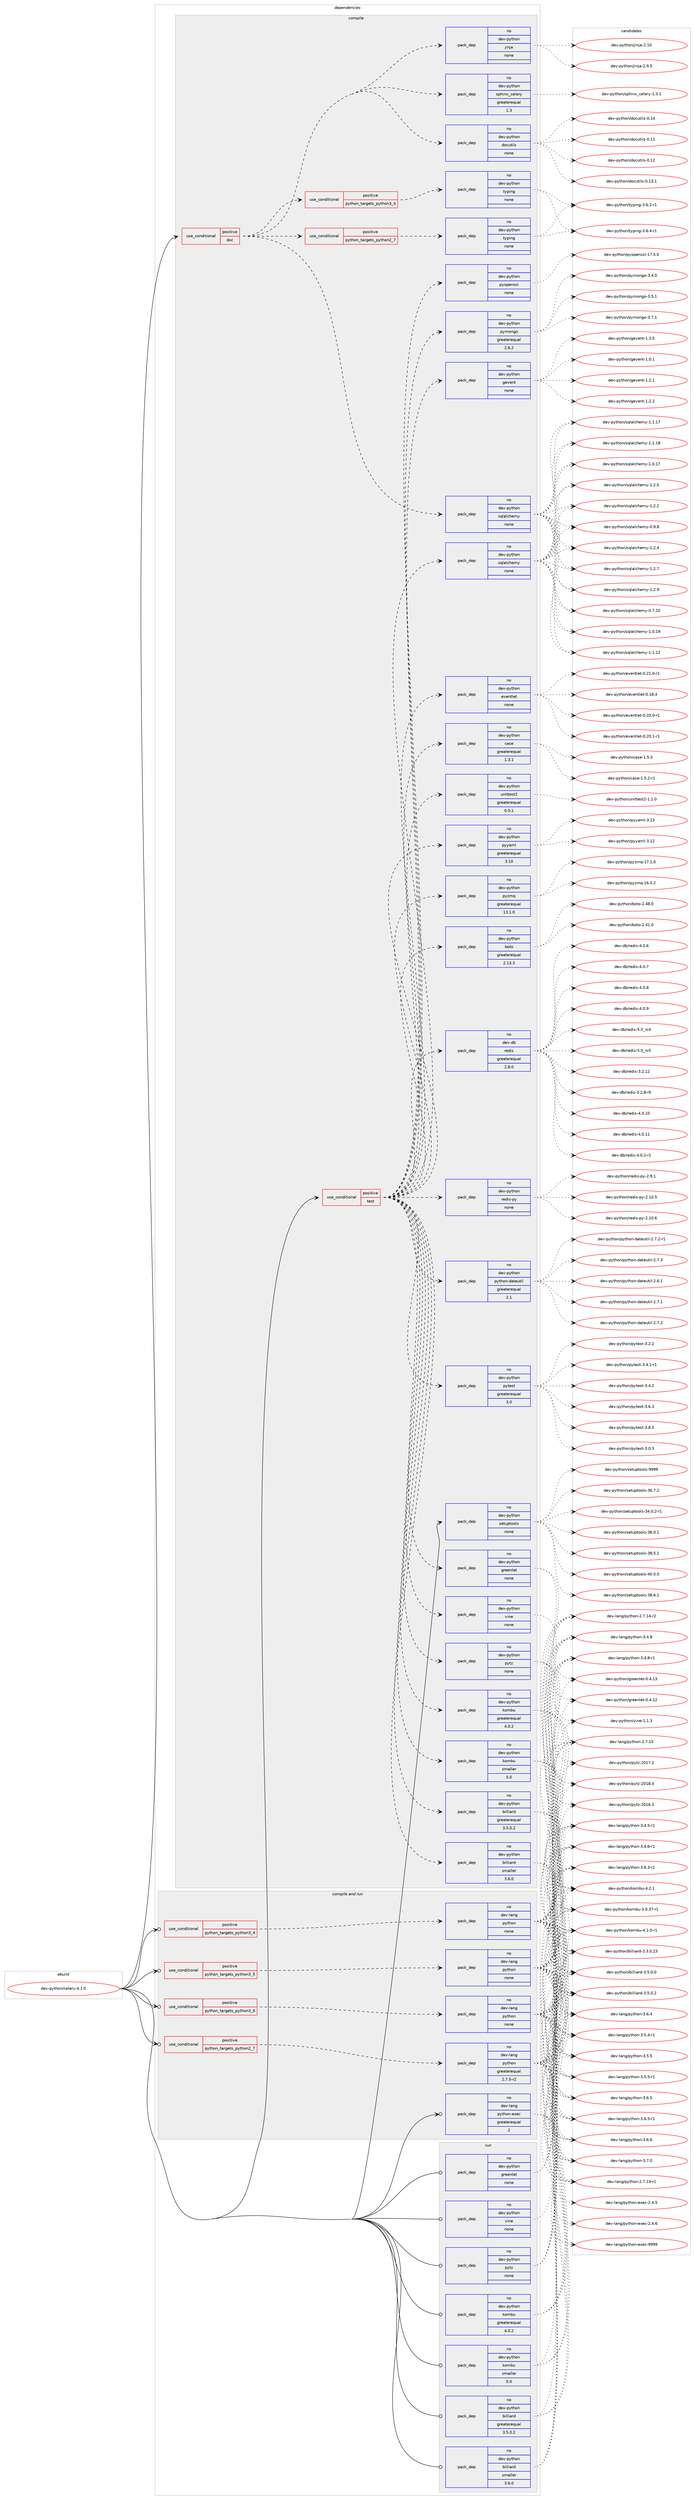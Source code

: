 digraph prolog {

# *************
# Graph options
# *************

newrank=true;
concentrate=true;
compound=true;
graph [rankdir=LR,fontname=Helvetica,fontsize=10,ranksep=1.5];#, ranksep=2.5, nodesep=0.2];
edge  [arrowhead=vee];
node  [fontname=Helvetica,fontsize=10];

# **********
# The ebuild
# **********

subgraph cluster_leftcol {
color=gray;
rank=same;
label=<<i>ebuild</i>>;
id [label="dev-python/celery-4.1.0", color=red, width=4, href="../dev-python/celery-4.1.0.svg"];
}

# ****************
# The dependencies
# ****************

subgraph cluster_midcol {
color=gray;
label=<<i>dependencies</i>>;
subgraph cluster_compile {
fillcolor="#eeeeee";
style=filled;
label=<<i>compile</i>>;
subgraph cond213 {
dependency738 [label=<<TABLE BORDER="0" CELLBORDER="1" CELLSPACING="0" CELLPADDING="4"><TR><TD ROWSPAN="3" CELLPADDING="10">use_conditional</TD></TR><TR><TD>positive</TD></TR><TR><TD>doc</TD></TR></TABLE>>, shape=none, color=red];
subgraph pack514 {
dependency739 [label=<<TABLE BORDER="0" CELLBORDER="1" CELLSPACING="0" CELLPADDING="4" WIDTH="220"><TR><TD ROWSPAN="6" CELLPADDING="30">pack_dep</TD></TR><TR><TD WIDTH="110">no</TD></TR><TR><TD>dev-python</TD></TR><TR><TD>docutils</TD></TR><TR><TD>none</TD></TR><TR><TD></TD></TR></TABLE>>, shape=none, color=blue];
}
dependency738:e -> dependency739:w [weight=20,style="dashed",arrowhead="vee"];
subgraph pack515 {
dependency740 [label=<<TABLE BORDER="0" CELLBORDER="1" CELLSPACING="0" CELLPADDING="4" WIDTH="220"><TR><TD ROWSPAN="6" CELLPADDING="30">pack_dep</TD></TR><TR><TD WIDTH="110">no</TD></TR><TR><TD>dev-python</TD></TR><TR><TD>sphinx_celery</TD></TR><TR><TD>greaterequal</TD></TR><TR><TD>1.3</TD></TR></TABLE>>, shape=none, color=blue];
}
dependency738:e -> dependency740:w [weight=20,style="dashed",arrowhead="vee"];
subgraph pack516 {
dependency741 [label=<<TABLE BORDER="0" CELLBORDER="1" CELLSPACING="0" CELLPADDING="4" WIDTH="220"><TR><TD ROWSPAN="6" CELLPADDING="30">pack_dep</TD></TR><TR><TD WIDTH="110">no</TD></TR><TR><TD>dev-python</TD></TR><TR><TD>jinja</TD></TR><TR><TD>none</TD></TR><TR><TD></TD></TR></TABLE>>, shape=none, color=blue];
}
dependency738:e -> dependency741:w [weight=20,style="dashed",arrowhead="vee"];
subgraph pack517 {
dependency742 [label=<<TABLE BORDER="0" CELLBORDER="1" CELLSPACING="0" CELLPADDING="4" WIDTH="220"><TR><TD ROWSPAN="6" CELLPADDING="30">pack_dep</TD></TR><TR><TD WIDTH="110">no</TD></TR><TR><TD>dev-python</TD></TR><TR><TD>sqlalchemy</TD></TR><TR><TD>none</TD></TR><TR><TD></TD></TR></TABLE>>, shape=none, color=blue];
}
dependency738:e -> dependency742:w [weight=20,style="dashed",arrowhead="vee"];
subgraph cond214 {
dependency743 [label=<<TABLE BORDER="0" CELLBORDER="1" CELLSPACING="0" CELLPADDING="4"><TR><TD ROWSPAN="3" CELLPADDING="10">use_conditional</TD></TR><TR><TD>positive</TD></TR><TR><TD>python_targets_python2_7</TD></TR></TABLE>>, shape=none, color=red];
subgraph pack518 {
dependency744 [label=<<TABLE BORDER="0" CELLBORDER="1" CELLSPACING="0" CELLPADDING="4" WIDTH="220"><TR><TD ROWSPAN="6" CELLPADDING="30">pack_dep</TD></TR><TR><TD WIDTH="110">no</TD></TR><TR><TD>dev-python</TD></TR><TR><TD>typing</TD></TR><TR><TD>none</TD></TR><TR><TD></TD></TR></TABLE>>, shape=none, color=blue];
}
dependency743:e -> dependency744:w [weight=20,style="dashed",arrowhead="vee"];
}
dependency738:e -> dependency743:w [weight=20,style="dashed",arrowhead="vee"];
subgraph cond215 {
dependency745 [label=<<TABLE BORDER="0" CELLBORDER="1" CELLSPACING="0" CELLPADDING="4"><TR><TD ROWSPAN="3" CELLPADDING="10">use_conditional</TD></TR><TR><TD>positive</TD></TR><TR><TD>python_targets_python3_4</TD></TR></TABLE>>, shape=none, color=red];
subgraph pack519 {
dependency746 [label=<<TABLE BORDER="0" CELLBORDER="1" CELLSPACING="0" CELLPADDING="4" WIDTH="220"><TR><TD ROWSPAN="6" CELLPADDING="30">pack_dep</TD></TR><TR><TD WIDTH="110">no</TD></TR><TR><TD>dev-python</TD></TR><TR><TD>typing</TD></TR><TR><TD>none</TD></TR><TR><TD></TD></TR></TABLE>>, shape=none, color=blue];
}
dependency745:e -> dependency746:w [weight=20,style="dashed",arrowhead="vee"];
}
dependency738:e -> dependency745:w [weight=20,style="dashed",arrowhead="vee"];
}
id:e -> dependency738:w [weight=20,style="solid",arrowhead="vee"];
subgraph cond216 {
dependency747 [label=<<TABLE BORDER="0" CELLBORDER="1" CELLSPACING="0" CELLPADDING="4"><TR><TD ROWSPAN="3" CELLPADDING="10">use_conditional</TD></TR><TR><TD>positive</TD></TR><TR><TD>test</TD></TR></TABLE>>, shape=none, color=red];
subgraph pack520 {
dependency748 [label=<<TABLE BORDER="0" CELLBORDER="1" CELLSPACING="0" CELLPADDING="4" WIDTH="220"><TR><TD ROWSPAN="6" CELLPADDING="30">pack_dep</TD></TR><TR><TD WIDTH="110">no</TD></TR><TR><TD>dev-python</TD></TR><TR><TD>kombu</TD></TR><TR><TD>smaller</TD></TR><TR><TD>5.0</TD></TR></TABLE>>, shape=none, color=blue];
}
dependency747:e -> dependency748:w [weight=20,style="dashed",arrowhead="vee"];
subgraph pack521 {
dependency749 [label=<<TABLE BORDER="0" CELLBORDER="1" CELLSPACING="0" CELLPADDING="4" WIDTH="220"><TR><TD ROWSPAN="6" CELLPADDING="30">pack_dep</TD></TR><TR><TD WIDTH="110">no</TD></TR><TR><TD>dev-python</TD></TR><TR><TD>kombu</TD></TR><TR><TD>greaterequal</TD></TR><TR><TD>4.0.2</TD></TR></TABLE>>, shape=none, color=blue];
}
dependency747:e -> dependency749:w [weight=20,style="dashed",arrowhead="vee"];
subgraph pack522 {
dependency750 [label=<<TABLE BORDER="0" CELLBORDER="1" CELLSPACING="0" CELLPADDING="4" WIDTH="220"><TR><TD ROWSPAN="6" CELLPADDING="30">pack_dep</TD></TR><TR><TD WIDTH="110">no</TD></TR><TR><TD>dev-python</TD></TR><TR><TD>billiard</TD></TR><TR><TD>greaterequal</TD></TR><TR><TD>3.5.0.2</TD></TR></TABLE>>, shape=none, color=blue];
}
dependency747:e -> dependency750:w [weight=20,style="dashed",arrowhead="vee"];
subgraph pack523 {
dependency751 [label=<<TABLE BORDER="0" CELLBORDER="1" CELLSPACING="0" CELLPADDING="4" WIDTH="220"><TR><TD ROWSPAN="6" CELLPADDING="30">pack_dep</TD></TR><TR><TD WIDTH="110">no</TD></TR><TR><TD>dev-python</TD></TR><TR><TD>billiard</TD></TR><TR><TD>smaller</TD></TR><TR><TD>3.6.0</TD></TR></TABLE>>, shape=none, color=blue];
}
dependency747:e -> dependency751:w [weight=20,style="dashed",arrowhead="vee"];
subgraph pack524 {
dependency752 [label=<<TABLE BORDER="0" CELLBORDER="1" CELLSPACING="0" CELLPADDING="4" WIDTH="220"><TR><TD ROWSPAN="6" CELLPADDING="30">pack_dep</TD></TR><TR><TD WIDTH="110">no</TD></TR><TR><TD>dev-python</TD></TR><TR><TD>pytz</TD></TR><TR><TD>none</TD></TR><TR><TD></TD></TR></TABLE>>, shape=none, color=blue];
}
dependency747:e -> dependency752:w [weight=20,style="dashed",arrowhead="vee"];
subgraph pack525 {
dependency753 [label=<<TABLE BORDER="0" CELLBORDER="1" CELLSPACING="0" CELLPADDING="4" WIDTH="220"><TR><TD ROWSPAN="6" CELLPADDING="30">pack_dep</TD></TR><TR><TD WIDTH="110">no</TD></TR><TR><TD>dev-python</TD></TR><TR><TD>greenlet</TD></TR><TR><TD>none</TD></TR><TR><TD></TD></TR></TABLE>>, shape=none, color=blue];
}
dependency747:e -> dependency753:w [weight=20,style="dashed",arrowhead="vee"];
subgraph pack526 {
dependency754 [label=<<TABLE BORDER="0" CELLBORDER="1" CELLSPACING="0" CELLPADDING="4" WIDTH="220"><TR><TD ROWSPAN="6" CELLPADDING="30">pack_dep</TD></TR><TR><TD WIDTH="110">no</TD></TR><TR><TD>dev-python</TD></TR><TR><TD>vine</TD></TR><TR><TD>none</TD></TR><TR><TD></TD></TR></TABLE>>, shape=none, color=blue];
}
dependency747:e -> dependency754:w [weight=20,style="dashed",arrowhead="vee"];
subgraph pack527 {
dependency755 [label=<<TABLE BORDER="0" CELLBORDER="1" CELLSPACING="0" CELLPADDING="4" WIDTH="220"><TR><TD ROWSPAN="6" CELLPADDING="30">pack_dep</TD></TR><TR><TD WIDTH="110">no</TD></TR><TR><TD>dev-python</TD></TR><TR><TD>case</TD></TR><TR><TD>greaterequal</TD></TR><TR><TD>1.3.1</TD></TR></TABLE>>, shape=none, color=blue];
}
dependency747:e -> dependency755:w [weight=20,style="dashed",arrowhead="vee"];
subgraph pack528 {
dependency756 [label=<<TABLE BORDER="0" CELLBORDER="1" CELLSPACING="0" CELLPADDING="4" WIDTH="220"><TR><TD ROWSPAN="6" CELLPADDING="30">pack_dep</TD></TR><TR><TD WIDTH="110">no</TD></TR><TR><TD>dev-python</TD></TR><TR><TD>eventlet</TD></TR><TR><TD>none</TD></TR><TR><TD></TD></TR></TABLE>>, shape=none, color=blue];
}
dependency747:e -> dependency756:w [weight=20,style="dashed",arrowhead="vee"];
subgraph pack529 {
dependency757 [label=<<TABLE BORDER="0" CELLBORDER="1" CELLSPACING="0" CELLPADDING="4" WIDTH="220"><TR><TD ROWSPAN="6" CELLPADDING="30">pack_dep</TD></TR><TR><TD WIDTH="110">no</TD></TR><TR><TD>dev-python</TD></TR><TR><TD>gevent</TD></TR><TR><TD>none</TD></TR><TR><TD></TD></TR></TABLE>>, shape=none, color=blue];
}
dependency747:e -> dependency757:w [weight=20,style="dashed",arrowhead="vee"];
subgraph pack530 {
dependency758 [label=<<TABLE BORDER="0" CELLBORDER="1" CELLSPACING="0" CELLPADDING="4" WIDTH="220"><TR><TD ROWSPAN="6" CELLPADDING="30">pack_dep</TD></TR><TR><TD WIDTH="110">no</TD></TR><TR><TD>dev-python</TD></TR><TR><TD>pymongo</TD></TR><TR><TD>greaterequal</TD></TR><TR><TD>2.6.2</TD></TR></TABLE>>, shape=none, color=blue];
}
dependency747:e -> dependency758:w [weight=20,style="dashed",arrowhead="vee"];
subgraph pack531 {
dependency759 [label=<<TABLE BORDER="0" CELLBORDER="1" CELLSPACING="0" CELLPADDING="4" WIDTH="220"><TR><TD ROWSPAN="6" CELLPADDING="30">pack_dep</TD></TR><TR><TD WIDTH="110">no</TD></TR><TR><TD>dev-python</TD></TR><TR><TD>pyopenssl</TD></TR><TR><TD>none</TD></TR><TR><TD></TD></TR></TABLE>>, shape=none, color=blue];
}
dependency747:e -> dependency759:w [weight=20,style="dashed",arrowhead="vee"];
subgraph pack532 {
dependency760 [label=<<TABLE BORDER="0" CELLBORDER="1" CELLSPACING="0" CELLPADDING="4" WIDTH="220"><TR><TD ROWSPAN="6" CELLPADDING="30">pack_dep</TD></TR><TR><TD WIDTH="110">no</TD></TR><TR><TD>dev-python</TD></TR><TR><TD>pytest</TD></TR><TR><TD>greaterequal</TD></TR><TR><TD>3.0</TD></TR></TABLE>>, shape=none, color=blue];
}
dependency747:e -> dependency760:w [weight=20,style="dashed",arrowhead="vee"];
subgraph pack533 {
dependency761 [label=<<TABLE BORDER="0" CELLBORDER="1" CELLSPACING="0" CELLPADDING="4" WIDTH="220"><TR><TD ROWSPAN="6" CELLPADDING="30">pack_dep</TD></TR><TR><TD WIDTH="110">no</TD></TR><TR><TD>dev-python</TD></TR><TR><TD>python-dateutil</TD></TR><TR><TD>greaterequal</TD></TR><TR><TD>2.1</TD></TR></TABLE>>, shape=none, color=blue];
}
dependency747:e -> dependency761:w [weight=20,style="dashed",arrowhead="vee"];
subgraph pack534 {
dependency762 [label=<<TABLE BORDER="0" CELLBORDER="1" CELLSPACING="0" CELLPADDING="4" WIDTH="220"><TR><TD ROWSPAN="6" CELLPADDING="30">pack_dep</TD></TR><TR><TD WIDTH="110">no</TD></TR><TR><TD>dev-python</TD></TR><TR><TD>sqlalchemy</TD></TR><TR><TD>none</TD></TR><TR><TD></TD></TR></TABLE>>, shape=none, color=blue];
}
dependency747:e -> dependency762:w [weight=20,style="dashed",arrowhead="vee"];
subgraph pack535 {
dependency763 [label=<<TABLE BORDER="0" CELLBORDER="1" CELLSPACING="0" CELLPADDING="4" WIDTH="220"><TR><TD ROWSPAN="6" CELLPADDING="30">pack_dep</TD></TR><TR><TD WIDTH="110">no</TD></TR><TR><TD>dev-python</TD></TR><TR><TD>redis-py</TD></TR><TR><TD>none</TD></TR><TR><TD></TD></TR></TABLE>>, shape=none, color=blue];
}
dependency747:e -> dependency763:w [weight=20,style="dashed",arrowhead="vee"];
subgraph pack536 {
dependency764 [label=<<TABLE BORDER="0" CELLBORDER="1" CELLSPACING="0" CELLPADDING="4" WIDTH="220"><TR><TD ROWSPAN="6" CELLPADDING="30">pack_dep</TD></TR><TR><TD WIDTH="110">no</TD></TR><TR><TD>dev-db</TD></TR><TR><TD>redis</TD></TR><TR><TD>greaterequal</TD></TR><TR><TD>2.8.0</TD></TR></TABLE>>, shape=none, color=blue];
}
dependency747:e -> dependency764:w [weight=20,style="dashed",arrowhead="vee"];
subgraph pack537 {
dependency765 [label=<<TABLE BORDER="0" CELLBORDER="1" CELLSPACING="0" CELLPADDING="4" WIDTH="220"><TR><TD ROWSPAN="6" CELLPADDING="30">pack_dep</TD></TR><TR><TD WIDTH="110">no</TD></TR><TR><TD>dev-python</TD></TR><TR><TD>boto</TD></TR><TR><TD>greaterequal</TD></TR><TR><TD>2.13.3</TD></TR></TABLE>>, shape=none, color=blue];
}
dependency747:e -> dependency765:w [weight=20,style="dashed",arrowhead="vee"];
subgraph pack538 {
dependency766 [label=<<TABLE BORDER="0" CELLBORDER="1" CELLSPACING="0" CELLPADDING="4" WIDTH="220"><TR><TD ROWSPAN="6" CELLPADDING="30">pack_dep</TD></TR><TR><TD WIDTH="110">no</TD></TR><TR><TD>dev-python</TD></TR><TR><TD>pyzmq</TD></TR><TR><TD>greaterequal</TD></TR><TR><TD>13.1.0</TD></TR></TABLE>>, shape=none, color=blue];
}
dependency747:e -> dependency766:w [weight=20,style="dashed",arrowhead="vee"];
subgraph pack539 {
dependency767 [label=<<TABLE BORDER="0" CELLBORDER="1" CELLSPACING="0" CELLPADDING="4" WIDTH="220"><TR><TD ROWSPAN="6" CELLPADDING="30">pack_dep</TD></TR><TR><TD WIDTH="110">no</TD></TR><TR><TD>dev-python</TD></TR><TR><TD>pyyaml</TD></TR><TR><TD>greaterequal</TD></TR><TR><TD>3.10</TD></TR></TABLE>>, shape=none, color=blue];
}
dependency747:e -> dependency767:w [weight=20,style="dashed",arrowhead="vee"];
subgraph pack540 {
dependency768 [label=<<TABLE BORDER="0" CELLBORDER="1" CELLSPACING="0" CELLPADDING="4" WIDTH="220"><TR><TD ROWSPAN="6" CELLPADDING="30">pack_dep</TD></TR><TR><TD WIDTH="110">no</TD></TR><TR><TD>dev-python</TD></TR><TR><TD>unittest2</TD></TR><TR><TD>greaterequal</TD></TR><TR><TD>0.5.1</TD></TR></TABLE>>, shape=none, color=blue];
}
dependency747:e -> dependency768:w [weight=20,style="dashed",arrowhead="vee"];
}
id:e -> dependency747:w [weight=20,style="solid",arrowhead="vee"];
subgraph pack541 {
dependency769 [label=<<TABLE BORDER="0" CELLBORDER="1" CELLSPACING="0" CELLPADDING="4" WIDTH="220"><TR><TD ROWSPAN="6" CELLPADDING="30">pack_dep</TD></TR><TR><TD WIDTH="110">no</TD></TR><TR><TD>dev-python</TD></TR><TR><TD>setuptools</TD></TR><TR><TD>none</TD></TR><TR><TD></TD></TR></TABLE>>, shape=none, color=blue];
}
id:e -> dependency769:w [weight=20,style="solid",arrowhead="vee"];
}
subgraph cluster_compileandrun {
fillcolor="#eeeeee";
style=filled;
label=<<i>compile and run</i>>;
subgraph cond217 {
dependency770 [label=<<TABLE BORDER="0" CELLBORDER="1" CELLSPACING="0" CELLPADDING="4"><TR><TD ROWSPAN="3" CELLPADDING="10">use_conditional</TD></TR><TR><TD>positive</TD></TR><TR><TD>python_targets_python2_7</TD></TR></TABLE>>, shape=none, color=red];
subgraph pack542 {
dependency771 [label=<<TABLE BORDER="0" CELLBORDER="1" CELLSPACING="0" CELLPADDING="4" WIDTH="220"><TR><TD ROWSPAN="6" CELLPADDING="30">pack_dep</TD></TR><TR><TD WIDTH="110">no</TD></TR><TR><TD>dev-lang</TD></TR><TR><TD>python</TD></TR><TR><TD>greaterequal</TD></TR><TR><TD>2.7.5-r2</TD></TR></TABLE>>, shape=none, color=blue];
}
dependency770:e -> dependency771:w [weight=20,style="dashed",arrowhead="vee"];
}
id:e -> dependency770:w [weight=20,style="solid",arrowhead="odotvee"];
subgraph cond218 {
dependency772 [label=<<TABLE BORDER="0" CELLBORDER="1" CELLSPACING="0" CELLPADDING="4"><TR><TD ROWSPAN="3" CELLPADDING="10">use_conditional</TD></TR><TR><TD>positive</TD></TR><TR><TD>python_targets_python3_4</TD></TR></TABLE>>, shape=none, color=red];
subgraph pack543 {
dependency773 [label=<<TABLE BORDER="0" CELLBORDER="1" CELLSPACING="0" CELLPADDING="4" WIDTH="220"><TR><TD ROWSPAN="6" CELLPADDING="30">pack_dep</TD></TR><TR><TD WIDTH="110">no</TD></TR><TR><TD>dev-lang</TD></TR><TR><TD>python</TD></TR><TR><TD>none</TD></TR><TR><TD></TD></TR></TABLE>>, shape=none, color=blue];
}
dependency772:e -> dependency773:w [weight=20,style="dashed",arrowhead="vee"];
}
id:e -> dependency772:w [weight=20,style="solid",arrowhead="odotvee"];
subgraph cond219 {
dependency774 [label=<<TABLE BORDER="0" CELLBORDER="1" CELLSPACING="0" CELLPADDING="4"><TR><TD ROWSPAN="3" CELLPADDING="10">use_conditional</TD></TR><TR><TD>positive</TD></TR><TR><TD>python_targets_python3_5</TD></TR></TABLE>>, shape=none, color=red];
subgraph pack544 {
dependency775 [label=<<TABLE BORDER="0" CELLBORDER="1" CELLSPACING="0" CELLPADDING="4" WIDTH="220"><TR><TD ROWSPAN="6" CELLPADDING="30">pack_dep</TD></TR><TR><TD WIDTH="110">no</TD></TR><TR><TD>dev-lang</TD></TR><TR><TD>python</TD></TR><TR><TD>none</TD></TR><TR><TD></TD></TR></TABLE>>, shape=none, color=blue];
}
dependency774:e -> dependency775:w [weight=20,style="dashed",arrowhead="vee"];
}
id:e -> dependency774:w [weight=20,style="solid",arrowhead="odotvee"];
subgraph cond220 {
dependency776 [label=<<TABLE BORDER="0" CELLBORDER="1" CELLSPACING="0" CELLPADDING="4"><TR><TD ROWSPAN="3" CELLPADDING="10">use_conditional</TD></TR><TR><TD>positive</TD></TR><TR><TD>python_targets_python3_6</TD></TR></TABLE>>, shape=none, color=red];
subgraph pack545 {
dependency777 [label=<<TABLE BORDER="0" CELLBORDER="1" CELLSPACING="0" CELLPADDING="4" WIDTH="220"><TR><TD ROWSPAN="6" CELLPADDING="30">pack_dep</TD></TR><TR><TD WIDTH="110">no</TD></TR><TR><TD>dev-lang</TD></TR><TR><TD>python</TD></TR><TR><TD>none</TD></TR><TR><TD></TD></TR></TABLE>>, shape=none, color=blue];
}
dependency776:e -> dependency777:w [weight=20,style="dashed",arrowhead="vee"];
}
id:e -> dependency776:w [weight=20,style="solid",arrowhead="odotvee"];
subgraph pack546 {
dependency778 [label=<<TABLE BORDER="0" CELLBORDER="1" CELLSPACING="0" CELLPADDING="4" WIDTH="220"><TR><TD ROWSPAN="6" CELLPADDING="30">pack_dep</TD></TR><TR><TD WIDTH="110">no</TD></TR><TR><TD>dev-lang</TD></TR><TR><TD>python-exec</TD></TR><TR><TD>greaterequal</TD></TR><TR><TD>2</TD></TR></TABLE>>, shape=none, color=blue];
}
id:e -> dependency778:w [weight=20,style="solid",arrowhead="odotvee"];
}
subgraph cluster_run {
fillcolor="#eeeeee";
style=filled;
label=<<i>run</i>>;
subgraph pack547 {
dependency779 [label=<<TABLE BORDER="0" CELLBORDER="1" CELLSPACING="0" CELLPADDING="4" WIDTH="220"><TR><TD ROWSPAN="6" CELLPADDING="30">pack_dep</TD></TR><TR><TD WIDTH="110">no</TD></TR><TR><TD>dev-python</TD></TR><TR><TD>billiard</TD></TR><TR><TD>greaterequal</TD></TR><TR><TD>3.5.0.2</TD></TR></TABLE>>, shape=none, color=blue];
}
id:e -> dependency779:w [weight=20,style="solid",arrowhead="odot"];
subgraph pack548 {
dependency780 [label=<<TABLE BORDER="0" CELLBORDER="1" CELLSPACING="0" CELLPADDING="4" WIDTH="220"><TR><TD ROWSPAN="6" CELLPADDING="30">pack_dep</TD></TR><TR><TD WIDTH="110">no</TD></TR><TR><TD>dev-python</TD></TR><TR><TD>billiard</TD></TR><TR><TD>smaller</TD></TR><TR><TD>3.6.0</TD></TR></TABLE>>, shape=none, color=blue];
}
id:e -> dependency780:w [weight=20,style="solid",arrowhead="odot"];
subgraph pack549 {
dependency781 [label=<<TABLE BORDER="0" CELLBORDER="1" CELLSPACING="0" CELLPADDING="4" WIDTH="220"><TR><TD ROWSPAN="6" CELLPADDING="30">pack_dep</TD></TR><TR><TD WIDTH="110">no</TD></TR><TR><TD>dev-python</TD></TR><TR><TD>greenlet</TD></TR><TR><TD>none</TD></TR><TR><TD></TD></TR></TABLE>>, shape=none, color=blue];
}
id:e -> dependency781:w [weight=20,style="solid",arrowhead="odot"];
subgraph pack550 {
dependency782 [label=<<TABLE BORDER="0" CELLBORDER="1" CELLSPACING="0" CELLPADDING="4" WIDTH="220"><TR><TD ROWSPAN="6" CELLPADDING="30">pack_dep</TD></TR><TR><TD WIDTH="110">no</TD></TR><TR><TD>dev-python</TD></TR><TR><TD>kombu</TD></TR><TR><TD>greaterequal</TD></TR><TR><TD>4.0.2</TD></TR></TABLE>>, shape=none, color=blue];
}
id:e -> dependency782:w [weight=20,style="solid",arrowhead="odot"];
subgraph pack551 {
dependency783 [label=<<TABLE BORDER="0" CELLBORDER="1" CELLSPACING="0" CELLPADDING="4" WIDTH="220"><TR><TD ROWSPAN="6" CELLPADDING="30">pack_dep</TD></TR><TR><TD WIDTH="110">no</TD></TR><TR><TD>dev-python</TD></TR><TR><TD>kombu</TD></TR><TR><TD>smaller</TD></TR><TR><TD>5.0</TD></TR></TABLE>>, shape=none, color=blue];
}
id:e -> dependency783:w [weight=20,style="solid",arrowhead="odot"];
subgraph pack552 {
dependency784 [label=<<TABLE BORDER="0" CELLBORDER="1" CELLSPACING="0" CELLPADDING="4" WIDTH="220"><TR><TD ROWSPAN="6" CELLPADDING="30">pack_dep</TD></TR><TR><TD WIDTH="110">no</TD></TR><TR><TD>dev-python</TD></TR><TR><TD>pytz</TD></TR><TR><TD>none</TD></TR><TR><TD></TD></TR></TABLE>>, shape=none, color=blue];
}
id:e -> dependency784:w [weight=20,style="solid",arrowhead="odot"];
subgraph pack553 {
dependency785 [label=<<TABLE BORDER="0" CELLBORDER="1" CELLSPACING="0" CELLPADDING="4" WIDTH="220"><TR><TD ROWSPAN="6" CELLPADDING="30">pack_dep</TD></TR><TR><TD WIDTH="110">no</TD></TR><TR><TD>dev-python</TD></TR><TR><TD>vine</TD></TR><TR><TD>none</TD></TR><TR><TD></TD></TR></TABLE>>, shape=none, color=blue];
}
id:e -> dependency785:w [weight=20,style="solid",arrowhead="odot"];
}
}

# **************
# The candidates
# **************

subgraph cluster_choices {
rank=same;
color=gray;
label=<<i>candidates</i>>;

subgraph choice514 {
color=black;
nodesep=1;
choice1001011184511212111610411111047100111991171161051081154548464949 [label="dev-python/docutils-0.11", color=red, width=4,href="../dev-python/docutils-0.11.svg"];
choice1001011184511212111610411111047100111991171161051081154548464950 [label="dev-python/docutils-0.12", color=red, width=4,href="../dev-python/docutils-0.12.svg"];
choice10010111845112121116104111110471001119911711610510811545484649514649 [label="dev-python/docutils-0.13.1", color=red, width=4,href="../dev-python/docutils-0.13.1.svg"];
choice1001011184511212111610411111047100111991171161051081154548464952 [label="dev-python/docutils-0.14", color=red, width=4,href="../dev-python/docutils-0.14.svg"];
dependency739:e -> choice1001011184511212111610411111047100111991171161051081154548464949:w [style=dotted,weight="100"];
dependency739:e -> choice1001011184511212111610411111047100111991171161051081154548464950:w [style=dotted,weight="100"];
dependency739:e -> choice10010111845112121116104111110471001119911711610510811545484649514649:w [style=dotted,weight="100"];
dependency739:e -> choice1001011184511212111610411111047100111991171161051081154548464952:w [style=dotted,weight="100"];
}
subgraph choice515 {
color=black;
nodesep=1;
choice10010111845112121116104111110471151121041051101209599101108101114121454946514649 [label="dev-python/sphinx_celery-1.3.1", color=red, width=4,href="../dev-python/sphinx_celery-1.3.1.svg"];
dependency740:e -> choice10010111845112121116104111110471151121041051101209599101108101114121454946514649:w [style=dotted,weight="100"];
}
subgraph choice516 {
color=black;
nodesep=1;
choice1001011184511212111610411111047106105110106974550464948 [label="dev-python/jinja-2.10", color=red, width=4,href="../dev-python/jinja-2.10.svg"];
choice100101118451121211161041111104710610511010697455046574653 [label="dev-python/jinja-2.9.5", color=red, width=4,href="../dev-python/jinja-2.9.5.svg"];
dependency741:e -> choice1001011184511212111610411111047106105110106974550464948:w [style=dotted,weight="100"];
dependency741:e -> choice100101118451121211161041111104710610511010697455046574653:w [style=dotted,weight="100"];
}
subgraph choice517 {
color=black;
nodesep=1;
choice1001011184511212111610411111047115113108971089910410110912145484655464948 [label="dev-python/sqlalchemy-0.7.10", color=red, width=4,href="../dev-python/sqlalchemy-0.7.10.svg"];
choice10010111845112121116104111110471151131089710899104101109121454846574656 [label="dev-python/sqlalchemy-0.9.8", color=red, width=4,href="../dev-python/sqlalchemy-0.9.8.svg"];
choice1001011184511212111610411111047115113108971089910410110912145494648464955 [label="dev-python/sqlalchemy-1.0.17", color=red, width=4,href="../dev-python/sqlalchemy-1.0.17.svg"];
choice1001011184511212111610411111047115113108971089910410110912145494648464957 [label="dev-python/sqlalchemy-1.0.19", color=red, width=4,href="../dev-python/sqlalchemy-1.0.19.svg"];
choice1001011184511212111610411111047115113108971089910410110912145494649464950 [label="dev-python/sqlalchemy-1.1.12", color=red, width=4,href="../dev-python/sqlalchemy-1.1.12.svg"];
choice1001011184511212111610411111047115113108971089910410110912145494649464955 [label="dev-python/sqlalchemy-1.1.17", color=red, width=4,href="../dev-python/sqlalchemy-1.1.17.svg"];
choice1001011184511212111610411111047115113108971089910410110912145494649464956 [label="dev-python/sqlalchemy-1.1.18", color=red, width=4,href="../dev-python/sqlalchemy-1.1.18.svg"];
choice10010111845112121116104111110471151131089710899104101109121454946504648 [label="dev-python/sqlalchemy-1.2.0", color=red, width=4,href="../dev-python/sqlalchemy-1.2.0.svg"];
choice10010111845112121116104111110471151131089710899104101109121454946504650 [label="dev-python/sqlalchemy-1.2.2", color=red, width=4,href="../dev-python/sqlalchemy-1.2.2.svg"];
choice10010111845112121116104111110471151131089710899104101109121454946504652 [label="dev-python/sqlalchemy-1.2.4", color=red, width=4,href="../dev-python/sqlalchemy-1.2.4.svg"];
choice10010111845112121116104111110471151131089710899104101109121454946504655 [label="dev-python/sqlalchemy-1.2.7", color=red, width=4,href="../dev-python/sqlalchemy-1.2.7.svg"];
choice10010111845112121116104111110471151131089710899104101109121454946504657 [label="dev-python/sqlalchemy-1.2.9", color=red, width=4,href="../dev-python/sqlalchemy-1.2.9.svg"];
dependency742:e -> choice1001011184511212111610411111047115113108971089910410110912145484655464948:w [style=dotted,weight="100"];
dependency742:e -> choice10010111845112121116104111110471151131089710899104101109121454846574656:w [style=dotted,weight="100"];
dependency742:e -> choice1001011184511212111610411111047115113108971089910410110912145494648464955:w [style=dotted,weight="100"];
dependency742:e -> choice1001011184511212111610411111047115113108971089910410110912145494648464957:w [style=dotted,weight="100"];
dependency742:e -> choice1001011184511212111610411111047115113108971089910410110912145494649464950:w [style=dotted,weight="100"];
dependency742:e -> choice1001011184511212111610411111047115113108971089910410110912145494649464955:w [style=dotted,weight="100"];
dependency742:e -> choice1001011184511212111610411111047115113108971089910410110912145494649464956:w [style=dotted,weight="100"];
dependency742:e -> choice10010111845112121116104111110471151131089710899104101109121454946504648:w [style=dotted,weight="100"];
dependency742:e -> choice10010111845112121116104111110471151131089710899104101109121454946504650:w [style=dotted,weight="100"];
dependency742:e -> choice10010111845112121116104111110471151131089710899104101109121454946504652:w [style=dotted,weight="100"];
dependency742:e -> choice10010111845112121116104111110471151131089710899104101109121454946504655:w [style=dotted,weight="100"];
dependency742:e -> choice10010111845112121116104111110471151131089710899104101109121454946504657:w [style=dotted,weight="100"];
}
subgraph choice518 {
color=black;
nodesep=1;
choice10010111845112121116104111110471161211121051101034551465446504511449 [label="dev-python/typing-3.6.2-r1", color=red, width=4,href="../dev-python/typing-3.6.2-r1.svg"];
choice10010111845112121116104111110471161211121051101034551465446524511449 [label="dev-python/typing-3.6.4-r1", color=red, width=4,href="../dev-python/typing-3.6.4-r1.svg"];
dependency744:e -> choice10010111845112121116104111110471161211121051101034551465446504511449:w [style=dotted,weight="100"];
dependency744:e -> choice10010111845112121116104111110471161211121051101034551465446524511449:w [style=dotted,weight="100"];
}
subgraph choice519 {
color=black;
nodesep=1;
choice10010111845112121116104111110471161211121051101034551465446504511449 [label="dev-python/typing-3.6.2-r1", color=red, width=4,href="../dev-python/typing-3.6.2-r1.svg"];
choice10010111845112121116104111110471161211121051101034551465446524511449 [label="dev-python/typing-3.6.4-r1", color=red, width=4,href="../dev-python/typing-3.6.4-r1.svg"];
dependency746:e -> choice10010111845112121116104111110471161211121051101034551465446504511449:w [style=dotted,weight="100"];
dependency746:e -> choice10010111845112121116104111110471161211121051101034551465446524511449:w [style=dotted,weight="100"];
}
subgraph choice520 {
color=black;
nodesep=1;
choice100101118451121211161041111104710711110998117455146484651554511449 [label="dev-python/kombu-3.0.37-r1", color=red, width=4,href="../dev-python/kombu-3.0.37-r1.svg"];
choice1001011184511212111610411111047107111109981174552464946484511449 [label="dev-python/kombu-4.1.0-r1", color=red, width=4,href="../dev-python/kombu-4.1.0-r1.svg"];
choice100101118451121211161041111104710711110998117455246504649 [label="dev-python/kombu-4.2.1", color=red, width=4,href="../dev-python/kombu-4.2.1.svg"];
dependency748:e -> choice100101118451121211161041111104710711110998117455146484651554511449:w [style=dotted,weight="100"];
dependency748:e -> choice1001011184511212111610411111047107111109981174552464946484511449:w [style=dotted,weight="100"];
dependency748:e -> choice100101118451121211161041111104710711110998117455246504649:w [style=dotted,weight="100"];
}
subgraph choice521 {
color=black;
nodesep=1;
choice100101118451121211161041111104710711110998117455146484651554511449 [label="dev-python/kombu-3.0.37-r1", color=red, width=4,href="../dev-python/kombu-3.0.37-r1.svg"];
choice1001011184511212111610411111047107111109981174552464946484511449 [label="dev-python/kombu-4.1.0-r1", color=red, width=4,href="../dev-python/kombu-4.1.0-r1.svg"];
choice100101118451121211161041111104710711110998117455246504649 [label="dev-python/kombu-4.2.1", color=red, width=4,href="../dev-python/kombu-4.2.1.svg"];
dependency749:e -> choice100101118451121211161041111104710711110998117455146484651554511449:w [style=dotted,weight="100"];
dependency749:e -> choice1001011184511212111610411111047107111109981174552464946484511449:w [style=dotted,weight="100"];
dependency749:e -> choice100101118451121211161041111104710711110998117455246504649:w [style=dotted,weight="100"];
}
subgraph choice522 {
color=black;
nodesep=1;
choice10010111845112121116104111110479810510810810597114100455146514648465051 [label="dev-python/billiard-3.3.0.23", color=red, width=4,href="../dev-python/billiard-3.3.0.23.svg"];
choice100101118451121211161041111104798105108108105971141004551465346484648 [label="dev-python/billiard-3.5.0.0", color=red, width=4,href="../dev-python/billiard-3.5.0.0.svg"];
choice100101118451121211161041111104798105108108105971141004551465346484650 [label="dev-python/billiard-3.5.0.2", color=red, width=4,href="../dev-python/billiard-3.5.0.2.svg"];
dependency750:e -> choice10010111845112121116104111110479810510810810597114100455146514648465051:w [style=dotted,weight="100"];
dependency750:e -> choice100101118451121211161041111104798105108108105971141004551465346484648:w [style=dotted,weight="100"];
dependency750:e -> choice100101118451121211161041111104798105108108105971141004551465346484650:w [style=dotted,weight="100"];
}
subgraph choice523 {
color=black;
nodesep=1;
choice10010111845112121116104111110479810510810810597114100455146514648465051 [label="dev-python/billiard-3.3.0.23", color=red, width=4,href="../dev-python/billiard-3.3.0.23.svg"];
choice100101118451121211161041111104798105108108105971141004551465346484648 [label="dev-python/billiard-3.5.0.0", color=red, width=4,href="../dev-python/billiard-3.5.0.0.svg"];
choice100101118451121211161041111104798105108108105971141004551465346484650 [label="dev-python/billiard-3.5.0.2", color=red, width=4,href="../dev-python/billiard-3.5.0.2.svg"];
dependency751:e -> choice10010111845112121116104111110479810510810810597114100455146514648465051:w [style=dotted,weight="100"];
dependency751:e -> choice100101118451121211161041111104798105108108105971141004551465346484648:w [style=dotted,weight="100"];
dependency751:e -> choice100101118451121211161041111104798105108108105971141004551465346484650:w [style=dotted,weight="100"];
}
subgraph choice524 {
color=black;
nodesep=1;
choice100101118451121211161041111104711212111612245504849544651 [label="dev-python/pytz-2016.3", color=red, width=4,href="../dev-python/pytz-2016.3.svg"];
choice100101118451121211161041111104711212111612245504849554650 [label="dev-python/pytz-2017.2", color=red, width=4,href="../dev-python/pytz-2017.2.svg"];
choice100101118451121211161041111104711212111612245504849564652 [label="dev-python/pytz-2018.4", color=red, width=4,href="../dev-python/pytz-2018.4.svg"];
dependency752:e -> choice100101118451121211161041111104711212111612245504849544651:w [style=dotted,weight="100"];
dependency752:e -> choice100101118451121211161041111104711212111612245504849554650:w [style=dotted,weight="100"];
dependency752:e -> choice100101118451121211161041111104711212111612245504849564652:w [style=dotted,weight="100"];
}
subgraph choice525 {
color=black;
nodesep=1;
choice100101118451121211161041111104710311410110111010810111645484652464950 [label="dev-python/greenlet-0.4.12", color=red, width=4,href="../dev-python/greenlet-0.4.12.svg"];
choice100101118451121211161041111104710311410110111010810111645484652464951 [label="dev-python/greenlet-0.4.13", color=red, width=4,href="../dev-python/greenlet-0.4.13.svg"];
dependency753:e -> choice100101118451121211161041111104710311410110111010810111645484652464950:w [style=dotted,weight="100"];
dependency753:e -> choice100101118451121211161041111104710311410110111010810111645484652464951:w [style=dotted,weight="100"];
}
subgraph choice526 {
color=black;
nodesep=1;
choice1001011184511212111610411111047118105110101454946494651 [label="dev-python/vine-1.1.3", color=red, width=4,href="../dev-python/vine-1.1.3.svg"];
dependency754:e -> choice1001011184511212111610411111047118105110101454946494651:w [style=dotted,weight="100"];
}
subgraph choice527 {
color=black;
nodesep=1;
choice100101118451121211161041111104799971151014549465346504511449 [label="dev-python/case-1.5.2-r1", color=red, width=4,href="../dev-python/case-1.5.2-r1.svg"];
choice10010111845112121116104111110479997115101454946534651 [label="dev-python/case-1.5.3", color=red, width=4,href="../dev-python/case-1.5.3.svg"];
dependency755:e -> choice100101118451121211161041111104799971151014549465346504511449:w [style=dotted,weight="100"];
dependency755:e -> choice10010111845112121116104111110479997115101454946534651:w [style=dotted,weight="100"];
}
subgraph choice528 {
color=black;
nodesep=1;
choice100101118451121211161041111104710111810111011610810111645484649564652 [label="dev-python/eventlet-0.18.4", color=red, width=4,href="../dev-python/eventlet-0.18.4.svg"];
choice1001011184511212111610411111047101118101110116108101116454846504846484511449 [label="dev-python/eventlet-0.20.0-r1", color=red, width=4,href="../dev-python/eventlet-0.20.0-r1.svg"];
choice1001011184511212111610411111047101118101110116108101116454846504846494511449 [label="dev-python/eventlet-0.20.1-r1", color=red, width=4,href="../dev-python/eventlet-0.20.1-r1.svg"];
choice1001011184511212111610411111047101118101110116108101116454846504946484511449 [label="dev-python/eventlet-0.21.0-r1", color=red, width=4,href="../dev-python/eventlet-0.21.0-r1.svg"];
dependency756:e -> choice100101118451121211161041111104710111810111011610810111645484649564652:w [style=dotted,weight="100"];
dependency756:e -> choice1001011184511212111610411111047101118101110116108101116454846504846484511449:w [style=dotted,weight="100"];
dependency756:e -> choice1001011184511212111610411111047101118101110116108101116454846504846494511449:w [style=dotted,weight="100"];
dependency756:e -> choice1001011184511212111610411111047101118101110116108101116454846504946484511449:w [style=dotted,weight="100"];
}
subgraph choice529 {
color=black;
nodesep=1;
choice1001011184511212111610411111047103101118101110116454946484649 [label="dev-python/gevent-1.0.1", color=red, width=4,href="../dev-python/gevent-1.0.1.svg"];
choice1001011184511212111610411111047103101118101110116454946504649 [label="dev-python/gevent-1.2.1", color=red, width=4,href="../dev-python/gevent-1.2.1.svg"];
choice1001011184511212111610411111047103101118101110116454946504650 [label="dev-python/gevent-1.2.2", color=red, width=4,href="../dev-python/gevent-1.2.2.svg"];
choice1001011184511212111610411111047103101118101110116454946514653 [label="dev-python/gevent-1.3.5", color=red, width=4,href="../dev-python/gevent-1.3.5.svg"];
dependency757:e -> choice1001011184511212111610411111047103101118101110116454946484649:w [style=dotted,weight="100"];
dependency757:e -> choice1001011184511212111610411111047103101118101110116454946504649:w [style=dotted,weight="100"];
dependency757:e -> choice1001011184511212111610411111047103101118101110116454946504650:w [style=dotted,weight="100"];
dependency757:e -> choice1001011184511212111610411111047103101118101110116454946514653:w [style=dotted,weight="100"];
}
subgraph choice530 {
color=black;
nodesep=1;
choice1001011184511212111610411111047112121109111110103111455146524648 [label="dev-python/pymongo-3.4.0", color=red, width=4,href="../dev-python/pymongo-3.4.0.svg"];
choice1001011184511212111610411111047112121109111110103111455146534649 [label="dev-python/pymongo-3.5.1", color=red, width=4,href="../dev-python/pymongo-3.5.1.svg"];
choice1001011184511212111610411111047112121109111110103111455146554649 [label="dev-python/pymongo-3.7.1", color=red, width=4,href="../dev-python/pymongo-3.7.1.svg"];
dependency758:e -> choice1001011184511212111610411111047112121109111110103111455146524648:w [style=dotted,weight="100"];
dependency758:e -> choice1001011184511212111610411111047112121109111110103111455146534649:w [style=dotted,weight="100"];
dependency758:e -> choice1001011184511212111610411111047112121109111110103111455146554649:w [style=dotted,weight="100"];
}
subgraph choice531 {
color=black;
nodesep=1;
choice100101118451121211161041111104711212111111210111011511510845495546534648 [label="dev-python/pyopenssl-17.5.0", color=red, width=4,href="../dev-python/pyopenssl-17.5.0.svg"];
dependency759:e -> choice100101118451121211161041111104711212111111210111011511510845495546534648:w [style=dotted,weight="100"];
}
subgraph choice532 {
color=black;
nodesep=1;
choice1001011184511212111610411111047112121116101115116455146484651 [label="dev-python/pytest-3.0.3", color=red, width=4,href="../dev-python/pytest-3.0.3.svg"];
choice1001011184511212111610411111047112121116101115116455146504650 [label="dev-python/pytest-3.2.2", color=red, width=4,href="../dev-python/pytest-3.2.2.svg"];
choice10010111845112121116104111110471121211161011151164551465246494511449 [label="dev-python/pytest-3.4.1-r1", color=red, width=4,href="../dev-python/pytest-3.4.1-r1.svg"];
choice1001011184511212111610411111047112121116101115116455146524650 [label="dev-python/pytest-3.4.2", color=red, width=4,href="../dev-python/pytest-3.4.2.svg"];
choice1001011184511212111610411111047112121116101115116455146544651 [label="dev-python/pytest-3.6.3", color=red, width=4,href="../dev-python/pytest-3.6.3.svg"];
choice1001011184511212111610411111047112121116101115116455146564648 [label="dev-python/pytest-3.8.0", color=red, width=4,href="../dev-python/pytest-3.8.0.svg"];
dependency760:e -> choice1001011184511212111610411111047112121116101115116455146484651:w [style=dotted,weight="100"];
dependency760:e -> choice1001011184511212111610411111047112121116101115116455146504650:w [style=dotted,weight="100"];
dependency760:e -> choice10010111845112121116104111110471121211161011151164551465246494511449:w [style=dotted,weight="100"];
dependency760:e -> choice1001011184511212111610411111047112121116101115116455146524650:w [style=dotted,weight="100"];
dependency760:e -> choice1001011184511212111610411111047112121116101115116455146544651:w [style=dotted,weight="100"];
dependency760:e -> choice1001011184511212111610411111047112121116101115116455146564648:w [style=dotted,weight="100"];
}
subgraph choice533 {
color=black;
nodesep=1;
choice10010111845112121116104111110471121211161041111104510097116101117116105108455046544649 [label="dev-python/python-dateutil-2.6.1", color=red, width=4,href="../dev-python/python-dateutil-2.6.1.svg"];
choice10010111845112121116104111110471121211161041111104510097116101117116105108455046554649 [label="dev-python/python-dateutil-2.7.1", color=red, width=4,href="../dev-python/python-dateutil-2.7.1.svg"];
choice10010111845112121116104111110471121211161041111104510097116101117116105108455046554650 [label="dev-python/python-dateutil-2.7.2", color=red, width=4,href="../dev-python/python-dateutil-2.7.2.svg"];
choice100101118451121211161041111104711212111610411111045100971161011171161051084550465546504511449 [label="dev-python/python-dateutil-2.7.2-r1", color=red, width=4,href="../dev-python/python-dateutil-2.7.2-r1.svg"];
choice10010111845112121116104111110471121211161041111104510097116101117116105108455046554651 [label="dev-python/python-dateutil-2.7.3", color=red, width=4,href="../dev-python/python-dateutil-2.7.3.svg"];
dependency761:e -> choice10010111845112121116104111110471121211161041111104510097116101117116105108455046544649:w [style=dotted,weight="100"];
dependency761:e -> choice10010111845112121116104111110471121211161041111104510097116101117116105108455046554649:w [style=dotted,weight="100"];
dependency761:e -> choice10010111845112121116104111110471121211161041111104510097116101117116105108455046554650:w [style=dotted,weight="100"];
dependency761:e -> choice100101118451121211161041111104711212111610411111045100971161011171161051084550465546504511449:w [style=dotted,weight="100"];
dependency761:e -> choice10010111845112121116104111110471121211161041111104510097116101117116105108455046554651:w [style=dotted,weight="100"];
}
subgraph choice534 {
color=black;
nodesep=1;
choice1001011184511212111610411111047115113108971089910410110912145484655464948 [label="dev-python/sqlalchemy-0.7.10", color=red, width=4,href="../dev-python/sqlalchemy-0.7.10.svg"];
choice10010111845112121116104111110471151131089710899104101109121454846574656 [label="dev-python/sqlalchemy-0.9.8", color=red, width=4,href="../dev-python/sqlalchemy-0.9.8.svg"];
choice1001011184511212111610411111047115113108971089910410110912145494648464955 [label="dev-python/sqlalchemy-1.0.17", color=red, width=4,href="../dev-python/sqlalchemy-1.0.17.svg"];
choice1001011184511212111610411111047115113108971089910410110912145494648464957 [label="dev-python/sqlalchemy-1.0.19", color=red, width=4,href="../dev-python/sqlalchemy-1.0.19.svg"];
choice1001011184511212111610411111047115113108971089910410110912145494649464950 [label="dev-python/sqlalchemy-1.1.12", color=red, width=4,href="../dev-python/sqlalchemy-1.1.12.svg"];
choice1001011184511212111610411111047115113108971089910410110912145494649464955 [label="dev-python/sqlalchemy-1.1.17", color=red, width=4,href="../dev-python/sqlalchemy-1.1.17.svg"];
choice1001011184511212111610411111047115113108971089910410110912145494649464956 [label="dev-python/sqlalchemy-1.1.18", color=red, width=4,href="../dev-python/sqlalchemy-1.1.18.svg"];
choice10010111845112121116104111110471151131089710899104101109121454946504648 [label="dev-python/sqlalchemy-1.2.0", color=red, width=4,href="../dev-python/sqlalchemy-1.2.0.svg"];
choice10010111845112121116104111110471151131089710899104101109121454946504650 [label="dev-python/sqlalchemy-1.2.2", color=red, width=4,href="../dev-python/sqlalchemy-1.2.2.svg"];
choice10010111845112121116104111110471151131089710899104101109121454946504652 [label="dev-python/sqlalchemy-1.2.4", color=red, width=4,href="../dev-python/sqlalchemy-1.2.4.svg"];
choice10010111845112121116104111110471151131089710899104101109121454946504655 [label="dev-python/sqlalchemy-1.2.7", color=red, width=4,href="../dev-python/sqlalchemy-1.2.7.svg"];
choice10010111845112121116104111110471151131089710899104101109121454946504657 [label="dev-python/sqlalchemy-1.2.9", color=red, width=4,href="../dev-python/sqlalchemy-1.2.9.svg"];
dependency762:e -> choice1001011184511212111610411111047115113108971089910410110912145484655464948:w [style=dotted,weight="100"];
dependency762:e -> choice10010111845112121116104111110471151131089710899104101109121454846574656:w [style=dotted,weight="100"];
dependency762:e -> choice1001011184511212111610411111047115113108971089910410110912145494648464955:w [style=dotted,weight="100"];
dependency762:e -> choice1001011184511212111610411111047115113108971089910410110912145494648464957:w [style=dotted,weight="100"];
dependency762:e -> choice1001011184511212111610411111047115113108971089910410110912145494649464950:w [style=dotted,weight="100"];
dependency762:e -> choice1001011184511212111610411111047115113108971089910410110912145494649464955:w [style=dotted,weight="100"];
dependency762:e -> choice1001011184511212111610411111047115113108971089910410110912145494649464956:w [style=dotted,weight="100"];
dependency762:e -> choice10010111845112121116104111110471151131089710899104101109121454946504648:w [style=dotted,weight="100"];
dependency762:e -> choice10010111845112121116104111110471151131089710899104101109121454946504650:w [style=dotted,weight="100"];
dependency762:e -> choice10010111845112121116104111110471151131089710899104101109121454946504652:w [style=dotted,weight="100"];
dependency762:e -> choice10010111845112121116104111110471151131089710899104101109121454946504655:w [style=dotted,weight="100"];
dependency762:e -> choice10010111845112121116104111110471151131089710899104101109121454946504657:w [style=dotted,weight="100"];
}
subgraph choice535 {
color=black;
nodesep=1;
choice10010111845112121116104111110471141011001051154511212145504649484653 [label="dev-python/redis-py-2.10.5", color=red, width=4,href="../dev-python/redis-py-2.10.5.svg"];
choice10010111845112121116104111110471141011001051154511212145504649484654 [label="dev-python/redis-py-2.10.6", color=red, width=4,href="../dev-python/redis-py-2.10.6.svg"];
choice100101118451121211161041111104711410110010511545112121455046574649 [label="dev-python/redis-py-2.9.1", color=red, width=4,href="../dev-python/redis-py-2.9.1.svg"];
dependency763:e -> choice10010111845112121116104111110471141011001051154511212145504649484653:w [style=dotted,weight="100"];
dependency763:e -> choice10010111845112121116104111110471141011001051154511212145504649484654:w [style=dotted,weight="100"];
dependency763:e -> choice100101118451121211161041111104711410110010511545112121455046574649:w [style=dotted,weight="100"];
}
subgraph choice536 {
color=black;
nodesep=1;
choice10010111845100984711410110010511545514650464950 [label="dev-db/redis-3.2.12", color=red, width=4,href="../dev-db/redis-3.2.12.svg"];
choice1001011184510098471141011001051154551465046564511453 [label="dev-db/redis-3.2.8-r5", color=red, width=4,href="../dev-db/redis-3.2.8-r5.svg"];
choice10010111845100984711410110010511545524648464948 [label="dev-db/redis-4.0.10", color=red, width=4,href="../dev-db/redis-4.0.10.svg"];
choice10010111845100984711410110010511545524648464949 [label="dev-db/redis-4.0.11", color=red, width=4,href="../dev-db/redis-4.0.11.svg"];
choice1001011184510098471141011001051154552464846504511449 [label="dev-db/redis-4.0.2-r1", color=red, width=4,href="../dev-db/redis-4.0.2-r1.svg"];
choice100101118451009847114101100105115455246484654 [label="dev-db/redis-4.0.6", color=red, width=4,href="../dev-db/redis-4.0.6.svg"];
choice100101118451009847114101100105115455246484655 [label="dev-db/redis-4.0.7", color=red, width=4,href="../dev-db/redis-4.0.7.svg"];
choice100101118451009847114101100105115455246484656 [label="dev-db/redis-4.0.8", color=red, width=4,href="../dev-db/redis-4.0.8.svg"];
choice100101118451009847114101100105115455246484657 [label="dev-db/redis-4.0.9", color=red, width=4,href="../dev-db/redis-4.0.9.svg"];
choice10010111845100984711410110010511545534648951149952 [label="dev-db/redis-5.0_rc4", color=red, width=4,href="../dev-db/redis-5.0_rc4.svg"];
choice10010111845100984711410110010511545534648951149953 [label="dev-db/redis-5.0_rc5", color=red, width=4,href="../dev-db/redis-5.0_rc5.svg"];
dependency764:e -> choice10010111845100984711410110010511545514650464950:w [style=dotted,weight="100"];
dependency764:e -> choice1001011184510098471141011001051154551465046564511453:w [style=dotted,weight="100"];
dependency764:e -> choice10010111845100984711410110010511545524648464948:w [style=dotted,weight="100"];
dependency764:e -> choice10010111845100984711410110010511545524648464949:w [style=dotted,weight="100"];
dependency764:e -> choice1001011184510098471141011001051154552464846504511449:w [style=dotted,weight="100"];
dependency764:e -> choice100101118451009847114101100105115455246484654:w [style=dotted,weight="100"];
dependency764:e -> choice100101118451009847114101100105115455246484655:w [style=dotted,weight="100"];
dependency764:e -> choice100101118451009847114101100105115455246484656:w [style=dotted,weight="100"];
dependency764:e -> choice100101118451009847114101100105115455246484657:w [style=dotted,weight="100"];
dependency764:e -> choice10010111845100984711410110010511545534648951149952:w [style=dotted,weight="100"];
dependency764:e -> choice10010111845100984711410110010511545534648951149953:w [style=dotted,weight="100"];
}
subgraph choice537 {
color=black;
nodesep=1;
choice10010111845112121116104111110479811111611145504652494648 [label="dev-python/boto-2.41.0", color=red, width=4,href="../dev-python/boto-2.41.0.svg"];
choice10010111845112121116104111110479811111611145504652564648 [label="dev-python/boto-2.48.0", color=red, width=4,href="../dev-python/boto-2.48.0.svg"];
dependency765:e -> choice10010111845112121116104111110479811111611145504652494648:w [style=dotted,weight="100"];
dependency765:e -> choice10010111845112121116104111110479811111611145504652564648:w [style=dotted,weight="100"];
}
subgraph choice538 {
color=black;
nodesep=1;
choice100101118451121211161041111104711212112210911345495446484650 [label="dev-python/pyzmq-16.0.2", color=red, width=4,href="../dev-python/pyzmq-16.0.2.svg"];
choice100101118451121211161041111104711212112210911345495546494648 [label="dev-python/pyzmq-17.1.0", color=red, width=4,href="../dev-python/pyzmq-17.1.0.svg"];
dependency766:e -> choice100101118451121211161041111104711212112210911345495446484650:w [style=dotted,weight="100"];
dependency766:e -> choice100101118451121211161041111104711212112210911345495546494648:w [style=dotted,weight="100"];
}
subgraph choice539 {
color=black;
nodesep=1;
choice1001011184511212111610411111047112121121971091084551464950 [label="dev-python/pyyaml-3.12", color=red, width=4,href="../dev-python/pyyaml-3.12.svg"];
choice1001011184511212111610411111047112121121971091084551464951 [label="dev-python/pyyaml-3.13", color=red, width=4,href="../dev-python/pyyaml-3.13.svg"];
dependency767:e -> choice1001011184511212111610411111047112121121971091084551464950:w [style=dotted,weight="100"];
dependency767:e -> choice1001011184511212111610411111047112121121971091084551464951:w [style=dotted,weight="100"];
}
subgraph choice540 {
color=black;
nodesep=1;
choice100101118451121211161041111104711711010511611610111511650454946494648 [label="dev-python/unittest2-1.1.0", color=red, width=4,href="../dev-python/unittest2-1.1.0.svg"];
dependency768:e -> choice100101118451121211161041111104711711010511611610111511650454946494648:w [style=dotted,weight="100"];
}
subgraph choice541 {
color=black;
nodesep=1;
choice1001011184511212111610411111047115101116117112116111111108115455152464846504511449 [label="dev-python/setuptools-34.0.2-r1", color=red, width=4,href="../dev-python/setuptools-34.0.2-r1.svg"];
choice100101118451121211161041111104711510111611711211611111110811545515446484649 [label="dev-python/setuptools-36.0.1", color=red, width=4,href="../dev-python/setuptools-36.0.1.svg"];
choice100101118451121211161041111104711510111611711211611111110811545515446554650 [label="dev-python/setuptools-36.7.2", color=red, width=4,href="../dev-python/setuptools-36.7.2.svg"];
choice100101118451121211161041111104711510111611711211611111110811545515646534649 [label="dev-python/setuptools-38.5.1", color=red, width=4,href="../dev-python/setuptools-38.5.1.svg"];
choice100101118451121211161041111104711510111611711211611111110811545515646544649 [label="dev-python/setuptools-38.6.1", color=red, width=4,href="../dev-python/setuptools-38.6.1.svg"];
choice100101118451121211161041111104711510111611711211611111110811545524846484648 [label="dev-python/setuptools-40.0.0", color=red, width=4,href="../dev-python/setuptools-40.0.0.svg"];
choice10010111845112121116104111110471151011161171121161111111081154557575757 [label="dev-python/setuptools-9999", color=red, width=4,href="../dev-python/setuptools-9999.svg"];
dependency769:e -> choice1001011184511212111610411111047115101116117112116111111108115455152464846504511449:w [style=dotted,weight="100"];
dependency769:e -> choice100101118451121211161041111104711510111611711211611111110811545515446484649:w [style=dotted,weight="100"];
dependency769:e -> choice100101118451121211161041111104711510111611711211611111110811545515446554650:w [style=dotted,weight="100"];
dependency769:e -> choice100101118451121211161041111104711510111611711211611111110811545515646534649:w [style=dotted,weight="100"];
dependency769:e -> choice100101118451121211161041111104711510111611711211611111110811545515646544649:w [style=dotted,weight="100"];
dependency769:e -> choice100101118451121211161041111104711510111611711211611111110811545524846484648:w [style=dotted,weight="100"];
dependency769:e -> choice10010111845112121116104111110471151011161171121161111111081154557575757:w [style=dotted,weight="100"];
}
subgraph choice542 {
color=black;
nodesep=1;
choice100101118451089711010347112121116104111110455046554649524511449 [label="dev-lang/python-2.7.14-r1", color=red, width=4,href="../dev-lang/python-2.7.14-r1.svg"];
choice100101118451089711010347112121116104111110455046554649524511450 [label="dev-lang/python-2.7.14-r2", color=red, width=4,href="../dev-lang/python-2.7.14-r2.svg"];
choice10010111845108971101034711212111610411111045504655464953 [label="dev-lang/python-2.7.15", color=red, width=4,href="../dev-lang/python-2.7.15.svg"];
choice1001011184510897110103471121211161041111104551465246534511449 [label="dev-lang/python-3.4.5-r1", color=red, width=4,href="../dev-lang/python-3.4.5-r1.svg"];
choice1001011184510897110103471121211161041111104551465246544511449 [label="dev-lang/python-3.4.6-r1", color=red, width=4,href="../dev-lang/python-3.4.6-r1.svg"];
choice100101118451089711010347112121116104111110455146524656 [label="dev-lang/python-3.4.8", color=red, width=4,href="../dev-lang/python-3.4.8.svg"];
choice1001011184510897110103471121211161041111104551465246564511449 [label="dev-lang/python-3.4.8-r1", color=red, width=4,href="../dev-lang/python-3.4.8-r1.svg"];
choice1001011184510897110103471121211161041111104551465346524511449 [label="dev-lang/python-3.5.4-r1", color=red, width=4,href="../dev-lang/python-3.5.4-r1.svg"];
choice100101118451089711010347112121116104111110455146534653 [label="dev-lang/python-3.5.5", color=red, width=4,href="../dev-lang/python-3.5.5.svg"];
choice1001011184510897110103471121211161041111104551465346534511449 [label="dev-lang/python-3.5.5-r1", color=red, width=4,href="../dev-lang/python-3.5.5-r1.svg"];
choice1001011184510897110103471121211161041111104551465446514511449 [label="dev-lang/python-3.6.3-r1", color=red, width=4,href="../dev-lang/python-3.6.3-r1.svg"];
choice100101118451089711010347112121116104111110455146544652 [label="dev-lang/python-3.6.4", color=red, width=4,href="../dev-lang/python-3.6.4.svg"];
choice100101118451089711010347112121116104111110455146544653 [label="dev-lang/python-3.6.5", color=red, width=4,href="../dev-lang/python-3.6.5.svg"];
choice1001011184510897110103471121211161041111104551465446534511449 [label="dev-lang/python-3.6.5-r1", color=red, width=4,href="../dev-lang/python-3.6.5-r1.svg"];
choice100101118451089711010347112121116104111110455146544654 [label="dev-lang/python-3.6.6", color=red, width=4,href="../dev-lang/python-3.6.6.svg"];
choice100101118451089711010347112121116104111110455146554648 [label="dev-lang/python-3.7.0", color=red, width=4,href="../dev-lang/python-3.7.0.svg"];
dependency771:e -> choice100101118451089711010347112121116104111110455046554649524511449:w [style=dotted,weight="100"];
dependency771:e -> choice100101118451089711010347112121116104111110455046554649524511450:w [style=dotted,weight="100"];
dependency771:e -> choice10010111845108971101034711212111610411111045504655464953:w [style=dotted,weight="100"];
dependency771:e -> choice1001011184510897110103471121211161041111104551465246534511449:w [style=dotted,weight="100"];
dependency771:e -> choice1001011184510897110103471121211161041111104551465246544511449:w [style=dotted,weight="100"];
dependency771:e -> choice100101118451089711010347112121116104111110455146524656:w [style=dotted,weight="100"];
dependency771:e -> choice1001011184510897110103471121211161041111104551465246564511449:w [style=dotted,weight="100"];
dependency771:e -> choice1001011184510897110103471121211161041111104551465346524511449:w [style=dotted,weight="100"];
dependency771:e -> choice100101118451089711010347112121116104111110455146534653:w [style=dotted,weight="100"];
dependency771:e -> choice1001011184510897110103471121211161041111104551465346534511449:w [style=dotted,weight="100"];
dependency771:e -> choice1001011184510897110103471121211161041111104551465446514511449:w [style=dotted,weight="100"];
dependency771:e -> choice100101118451089711010347112121116104111110455146544652:w [style=dotted,weight="100"];
dependency771:e -> choice100101118451089711010347112121116104111110455146544653:w [style=dotted,weight="100"];
dependency771:e -> choice1001011184510897110103471121211161041111104551465446534511449:w [style=dotted,weight="100"];
dependency771:e -> choice100101118451089711010347112121116104111110455146544654:w [style=dotted,weight="100"];
dependency771:e -> choice100101118451089711010347112121116104111110455146554648:w [style=dotted,weight="100"];
}
subgraph choice543 {
color=black;
nodesep=1;
choice100101118451089711010347112121116104111110455046554649524511449 [label="dev-lang/python-2.7.14-r1", color=red, width=4,href="../dev-lang/python-2.7.14-r1.svg"];
choice100101118451089711010347112121116104111110455046554649524511450 [label="dev-lang/python-2.7.14-r2", color=red, width=4,href="../dev-lang/python-2.7.14-r2.svg"];
choice10010111845108971101034711212111610411111045504655464953 [label="dev-lang/python-2.7.15", color=red, width=4,href="../dev-lang/python-2.7.15.svg"];
choice1001011184510897110103471121211161041111104551465246534511449 [label="dev-lang/python-3.4.5-r1", color=red, width=4,href="../dev-lang/python-3.4.5-r1.svg"];
choice1001011184510897110103471121211161041111104551465246544511449 [label="dev-lang/python-3.4.6-r1", color=red, width=4,href="../dev-lang/python-3.4.6-r1.svg"];
choice100101118451089711010347112121116104111110455146524656 [label="dev-lang/python-3.4.8", color=red, width=4,href="../dev-lang/python-3.4.8.svg"];
choice1001011184510897110103471121211161041111104551465246564511449 [label="dev-lang/python-3.4.8-r1", color=red, width=4,href="../dev-lang/python-3.4.8-r1.svg"];
choice1001011184510897110103471121211161041111104551465346524511449 [label="dev-lang/python-3.5.4-r1", color=red, width=4,href="../dev-lang/python-3.5.4-r1.svg"];
choice100101118451089711010347112121116104111110455146534653 [label="dev-lang/python-3.5.5", color=red, width=4,href="../dev-lang/python-3.5.5.svg"];
choice1001011184510897110103471121211161041111104551465346534511449 [label="dev-lang/python-3.5.5-r1", color=red, width=4,href="../dev-lang/python-3.5.5-r1.svg"];
choice1001011184510897110103471121211161041111104551465446514511449 [label="dev-lang/python-3.6.3-r1", color=red, width=4,href="../dev-lang/python-3.6.3-r1.svg"];
choice100101118451089711010347112121116104111110455146544652 [label="dev-lang/python-3.6.4", color=red, width=4,href="../dev-lang/python-3.6.4.svg"];
choice100101118451089711010347112121116104111110455146544653 [label="dev-lang/python-3.6.5", color=red, width=4,href="../dev-lang/python-3.6.5.svg"];
choice1001011184510897110103471121211161041111104551465446534511449 [label="dev-lang/python-3.6.5-r1", color=red, width=4,href="../dev-lang/python-3.6.5-r1.svg"];
choice100101118451089711010347112121116104111110455146544654 [label="dev-lang/python-3.6.6", color=red, width=4,href="../dev-lang/python-3.6.6.svg"];
choice100101118451089711010347112121116104111110455146554648 [label="dev-lang/python-3.7.0", color=red, width=4,href="../dev-lang/python-3.7.0.svg"];
dependency773:e -> choice100101118451089711010347112121116104111110455046554649524511449:w [style=dotted,weight="100"];
dependency773:e -> choice100101118451089711010347112121116104111110455046554649524511450:w [style=dotted,weight="100"];
dependency773:e -> choice10010111845108971101034711212111610411111045504655464953:w [style=dotted,weight="100"];
dependency773:e -> choice1001011184510897110103471121211161041111104551465246534511449:w [style=dotted,weight="100"];
dependency773:e -> choice1001011184510897110103471121211161041111104551465246544511449:w [style=dotted,weight="100"];
dependency773:e -> choice100101118451089711010347112121116104111110455146524656:w [style=dotted,weight="100"];
dependency773:e -> choice1001011184510897110103471121211161041111104551465246564511449:w [style=dotted,weight="100"];
dependency773:e -> choice1001011184510897110103471121211161041111104551465346524511449:w [style=dotted,weight="100"];
dependency773:e -> choice100101118451089711010347112121116104111110455146534653:w [style=dotted,weight="100"];
dependency773:e -> choice1001011184510897110103471121211161041111104551465346534511449:w [style=dotted,weight="100"];
dependency773:e -> choice1001011184510897110103471121211161041111104551465446514511449:w [style=dotted,weight="100"];
dependency773:e -> choice100101118451089711010347112121116104111110455146544652:w [style=dotted,weight="100"];
dependency773:e -> choice100101118451089711010347112121116104111110455146544653:w [style=dotted,weight="100"];
dependency773:e -> choice1001011184510897110103471121211161041111104551465446534511449:w [style=dotted,weight="100"];
dependency773:e -> choice100101118451089711010347112121116104111110455146544654:w [style=dotted,weight="100"];
dependency773:e -> choice100101118451089711010347112121116104111110455146554648:w [style=dotted,weight="100"];
}
subgraph choice544 {
color=black;
nodesep=1;
choice100101118451089711010347112121116104111110455046554649524511449 [label="dev-lang/python-2.7.14-r1", color=red, width=4,href="../dev-lang/python-2.7.14-r1.svg"];
choice100101118451089711010347112121116104111110455046554649524511450 [label="dev-lang/python-2.7.14-r2", color=red, width=4,href="../dev-lang/python-2.7.14-r2.svg"];
choice10010111845108971101034711212111610411111045504655464953 [label="dev-lang/python-2.7.15", color=red, width=4,href="../dev-lang/python-2.7.15.svg"];
choice1001011184510897110103471121211161041111104551465246534511449 [label="dev-lang/python-3.4.5-r1", color=red, width=4,href="../dev-lang/python-3.4.5-r1.svg"];
choice1001011184510897110103471121211161041111104551465246544511449 [label="dev-lang/python-3.4.6-r1", color=red, width=4,href="../dev-lang/python-3.4.6-r1.svg"];
choice100101118451089711010347112121116104111110455146524656 [label="dev-lang/python-3.4.8", color=red, width=4,href="../dev-lang/python-3.4.8.svg"];
choice1001011184510897110103471121211161041111104551465246564511449 [label="dev-lang/python-3.4.8-r1", color=red, width=4,href="../dev-lang/python-3.4.8-r1.svg"];
choice1001011184510897110103471121211161041111104551465346524511449 [label="dev-lang/python-3.5.4-r1", color=red, width=4,href="../dev-lang/python-3.5.4-r1.svg"];
choice100101118451089711010347112121116104111110455146534653 [label="dev-lang/python-3.5.5", color=red, width=4,href="../dev-lang/python-3.5.5.svg"];
choice1001011184510897110103471121211161041111104551465346534511449 [label="dev-lang/python-3.5.5-r1", color=red, width=4,href="../dev-lang/python-3.5.5-r1.svg"];
choice1001011184510897110103471121211161041111104551465446514511449 [label="dev-lang/python-3.6.3-r1", color=red, width=4,href="../dev-lang/python-3.6.3-r1.svg"];
choice100101118451089711010347112121116104111110455146544652 [label="dev-lang/python-3.6.4", color=red, width=4,href="../dev-lang/python-3.6.4.svg"];
choice100101118451089711010347112121116104111110455146544653 [label="dev-lang/python-3.6.5", color=red, width=4,href="../dev-lang/python-3.6.5.svg"];
choice1001011184510897110103471121211161041111104551465446534511449 [label="dev-lang/python-3.6.5-r1", color=red, width=4,href="../dev-lang/python-3.6.5-r1.svg"];
choice100101118451089711010347112121116104111110455146544654 [label="dev-lang/python-3.6.6", color=red, width=4,href="../dev-lang/python-3.6.6.svg"];
choice100101118451089711010347112121116104111110455146554648 [label="dev-lang/python-3.7.0", color=red, width=4,href="../dev-lang/python-3.7.0.svg"];
dependency775:e -> choice100101118451089711010347112121116104111110455046554649524511449:w [style=dotted,weight="100"];
dependency775:e -> choice100101118451089711010347112121116104111110455046554649524511450:w [style=dotted,weight="100"];
dependency775:e -> choice10010111845108971101034711212111610411111045504655464953:w [style=dotted,weight="100"];
dependency775:e -> choice1001011184510897110103471121211161041111104551465246534511449:w [style=dotted,weight="100"];
dependency775:e -> choice1001011184510897110103471121211161041111104551465246544511449:w [style=dotted,weight="100"];
dependency775:e -> choice100101118451089711010347112121116104111110455146524656:w [style=dotted,weight="100"];
dependency775:e -> choice1001011184510897110103471121211161041111104551465246564511449:w [style=dotted,weight="100"];
dependency775:e -> choice1001011184510897110103471121211161041111104551465346524511449:w [style=dotted,weight="100"];
dependency775:e -> choice100101118451089711010347112121116104111110455146534653:w [style=dotted,weight="100"];
dependency775:e -> choice1001011184510897110103471121211161041111104551465346534511449:w [style=dotted,weight="100"];
dependency775:e -> choice1001011184510897110103471121211161041111104551465446514511449:w [style=dotted,weight="100"];
dependency775:e -> choice100101118451089711010347112121116104111110455146544652:w [style=dotted,weight="100"];
dependency775:e -> choice100101118451089711010347112121116104111110455146544653:w [style=dotted,weight="100"];
dependency775:e -> choice1001011184510897110103471121211161041111104551465446534511449:w [style=dotted,weight="100"];
dependency775:e -> choice100101118451089711010347112121116104111110455146544654:w [style=dotted,weight="100"];
dependency775:e -> choice100101118451089711010347112121116104111110455146554648:w [style=dotted,weight="100"];
}
subgraph choice545 {
color=black;
nodesep=1;
choice100101118451089711010347112121116104111110455046554649524511449 [label="dev-lang/python-2.7.14-r1", color=red, width=4,href="../dev-lang/python-2.7.14-r1.svg"];
choice100101118451089711010347112121116104111110455046554649524511450 [label="dev-lang/python-2.7.14-r2", color=red, width=4,href="../dev-lang/python-2.7.14-r2.svg"];
choice10010111845108971101034711212111610411111045504655464953 [label="dev-lang/python-2.7.15", color=red, width=4,href="../dev-lang/python-2.7.15.svg"];
choice1001011184510897110103471121211161041111104551465246534511449 [label="dev-lang/python-3.4.5-r1", color=red, width=4,href="../dev-lang/python-3.4.5-r1.svg"];
choice1001011184510897110103471121211161041111104551465246544511449 [label="dev-lang/python-3.4.6-r1", color=red, width=4,href="../dev-lang/python-3.4.6-r1.svg"];
choice100101118451089711010347112121116104111110455146524656 [label="dev-lang/python-3.4.8", color=red, width=4,href="../dev-lang/python-3.4.8.svg"];
choice1001011184510897110103471121211161041111104551465246564511449 [label="dev-lang/python-3.4.8-r1", color=red, width=4,href="../dev-lang/python-3.4.8-r1.svg"];
choice1001011184510897110103471121211161041111104551465346524511449 [label="dev-lang/python-3.5.4-r1", color=red, width=4,href="../dev-lang/python-3.5.4-r1.svg"];
choice100101118451089711010347112121116104111110455146534653 [label="dev-lang/python-3.5.5", color=red, width=4,href="../dev-lang/python-3.5.5.svg"];
choice1001011184510897110103471121211161041111104551465346534511449 [label="dev-lang/python-3.5.5-r1", color=red, width=4,href="../dev-lang/python-3.5.5-r1.svg"];
choice1001011184510897110103471121211161041111104551465446514511449 [label="dev-lang/python-3.6.3-r1", color=red, width=4,href="../dev-lang/python-3.6.3-r1.svg"];
choice100101118451089711010347112121116104111110455146544652 [label="dev-lang/python-3.6.4", color=red, width=4,href="../dev-lang/python-3.6.4.svg"];
choice100101118451089711010347112121116104111110455146544653 [label="dev-lang/python-3.6.5", color=red, width=4,href="../dev-lang/python-3.6.5.svg"];
choice1001011184510897110103471121211161041111104551465446534511449 [label="dev-lang/python-3.6.5-r1", color=red, width=4,href="../dev-lang/python-3.6.5-r1.svg"];
choice100101118451089711010347112121116104111110455146544654 [label="dev-lang/python-3.6.6", color=red, width=4,href="../dev-lang/python-3.6.6.svg"];
choice100101118451089711010347112121116104111110455146554648 [label="dev-lang/python-3.7.0", color=red, width=4,href="../dev-lang/python-3.7.0.svg"];
dependency777:e -> choice100101118451089711010347112121116104111110455046554649524511449:w [style=dotted,weight="100"];
dependency777:e -> choice100101118451089711010347112121116104111110455046554649524511450:w [style=dotted,weight="100"];
dependency777:e -> choice10010111845108971101034711212111610411111045504655464953:w [style=dotted,weight="100"];
dependency777:e -> choice1001011184510897110103471121211161041111104551465246534511449:w [style=dotted,weight="100"];
dependency777:e -> choice1001011184510897110103471121211161041111104551465246544511449:w [style=dotted,weight="100"];
dependency777:e -> choice100101118451089711010347112121116104111110455146524656:w [style=dotted,weight="100"];
dependency777:e -> choice1001011184510897110103471121211161041111104551465246564511449:w [style=dotted,weight="100"];
dependency777:e -> choice1001011184510897110103471121211161041111104551465346524511449:w [style=dotted,weight="100"];
dependency777:e -> choice100101118451089711010347112121116104111110455146534653:w [style=dotted,weight="100"];
dependency777:e -> choice1001011184510897110103471121211161041111104551465346534511449:w [style=dotted,weight="100"];
dependency777:e -> choice1001011184510897110103471121211161041111104551465446514511449:w [style=dotted,weight="100"];
dependency777:e -> choice100101118451089711010347112121116104111110455146544652:w [style=dotted,weight="100"];
dependency777:e -> choice100101118451089711010347112121116104111110455146544653:w [style=dotted,weight="100"];
dependency777:e -> choice1001011184510897110103471121211161041111104551465446534511449:w [style=dotted,weight="100"];
dependency777:e -> choice100101118451089711010347112121116104111110455146544654:w [style=dotted,weight="100"];
dependency777:e -> choice100101118451089711010347112121116104111110455146554648:w [style=dotted,weight="100"];
}
subgraph choice546 {
color=black;
nodesep=1;
choice1001011184510897110103471121211161041111104510112010199455046524653 [label="dev-lang/python-exec-2.4.5", color=red, width=4,href="../dev-lang/python-exec-2.4.5.svg"];
choice1001011184510897110103471121211161041111104510112010199455046524654 [label="dev-lang/python-exec-2.4.6", color=red, width=4,href="../dev-lang/python-exec-2.4.6.svg"];
choice10010111845108971101034711212111610411111045101120101994557575757 [label="dev-lang/python-exec-9999", color=red, width=4,href="../dev-lang/python-exec-9999.svg"];
dependency778:e -> choice1001011184510897110103471121211161041111104510112010199455046524653:w [style=dotted,weight="100"];
dependency778:e -> choice1001011184510897110103471121211161041111104510112010199455046524654:w [style=dotted,weight="100"];
dependency778:e -> choice10010111845108971101034711212111610411111045101120101994557575757:w [style=dotted,weight="100"];
}
subgraph choice547 {
color=black;
nodesep=1;
choice10010111845112121116104111110479810510810810597114100455146514648465051 [label="dev-python/billiard-3.3.0.23", color=red, width=4,href="../dev-python/billiard-3.3.0.23.svg"];
choice100101118451121211161041111104798105108108105971141004551465346484648 [label="dev-python/billiard-3.5.0.0", color=red, width=4,href="../dev-python/billiard-3.5.0.0.svg"];
choice100101118451121211161041111104798105108108105971141004551465346484650 [label="dev-python/billiard-3.5.0.2", color=red, width=4,href="../dev-python/billiard-3.5.0.2.svg"];
dependency779:e -> choice10010111845112121116104111110479810510810810597114100455146514648465051:w [style=dotted,weight="100"];
dependency779:e -> choice100101118451121211161041111104798105108108105971141004551465346484648:w [style=dotted,weight="100"];
dependency779:e -> choice100101118451121211161041111104798105108108105971141004551465346484650:w [style=dotted,weight="100"];
}
subgraph choice548 {
color=black;
nodesep=1;
choice10010111845112121116104111110479810510810810597114100455146514648465051 [label="dev-python/billiard-3.3.0.23", color=red, width=4,href="../dev-python/billiard-3.3.0.23.svg"];
choice100101118451121211161041111104798105108108105971141004551465346484648 [label="dev-python/billiard-3.5.0.0", color=red, width=4,href="../dev-python/billiard-3.5.0.0.svg"];
choice100101118451121211161041111104798105108108105971141004551465346484650 [label="dev-python/billiard-3.5.0.2", color=red, width=4,href="../dev-python/billiard-3.5.0.2.svg"];
dependency780:e -> choice10010111845112121116104111110479810510810810597114100455146514648465051:w [style=dotted,weight="100"];
dependency780:e -> choice100101118451121211161041111104798105108108105971141004551465346484648:w [style=dotted,weight="100"];
dependency780:e -> choice100101118451121211161041111104798105108108105971141004551465346484650:w [style=dotted,weight="100"];
}
subgraph choice549 {
color=black;
nodesep=1;
choice100101118451121211161041111104710311410110111010810111645484652464950 [label="dev-python/greenlet-0.4.12", color=red, width=4,href="../dev-python/greenlet-0.4.12.svg"];
choice100101118451121211161041111104710311410110111010810111645484652464951 [label="dev-python/greenlet-0.4.13", color=red, width=4,href="../dev-python/greenlet-0.4.13.svg"];
dependency781:e -> choice100101118451121211161041111104710311410110111010810111645484652464950:w [style=dotted,weight="100"];
dependency781:e -> choice100101118451121211161041111104710311410110111010810111645484652464951:w [style=dotted,weight="100"];
}
subgraph choice550 {
color=black;
nodesep=1;
choice100101118451121211161041111104710711110998117455146484651554511449 [label="dev-python/kombu-3.0.37-r1", color=red, width=4,href="../dev-python/kombu-3.0.37-r1.svg"];
choice1001011184511212111610411111047107111109981174552464946484511449 [label="dev-python/kombu-4.1.0-r1", color=red, width=4,href="../dev-python/kombu-4.1.0-r1.svg"];
choice100101118451121211161041111104710711110998117455246504649 [label="dev-python/kombu-4.2.1", color=red, width=4,href="../dev-python/kombu-4.2.1.svg"];
dependency782:e -> choice100101118451121211161041111104710711110998117455146484651554511449:w [style=dotted,weight="100"];
dependency782:e -> choice1001011184511212111610411111047107111109981174552464946484511449:w [style=dotted,weight="100"];
dependency782:e -> choice100101118451121211161041111104710711110998117455246504649:w [style=dotted,weight="100"];
}
subgraph choice551 {
color=black;
nodesep=1;
choice100101118451121211161041111104710711110998117455146484651554511449 [label="dev-python/kombu-3.0.37-r1", color=red, width=4,href="../dev-python/kombu-3.0.37-r1.svg"];
choice1001011184511212111610411111047107111109981174552464946484511449 [label="dev-python/kombu-4.1.0-r1", color=red, width=4,href="../dev-python/kombu-4.1.0-r1.svg"];
choice100101118451121211161041111104710711110998117455246504649 [label="dev-python/kombu-4.2.1", color=red, width=4,href="../dev-python/kombu-4.2.1.svg"];
dependency783:e -> choice100101118451121211161041111104710711110998117455146484651554511449:w [style=dotted,weight="100"];
dependency783:e -> choice1001011184511212111610411111047107111109981174552464946484511449:w [style=dotted,weight="100"];
dependency783:e -> choice100101118451121211161041111104710711110998117455246504649:w [style=dotted,weight="100"];
}
subgraph choice552 {
color=black;
nodesep=1;
choice100101118451121211161041111104711212111612245504849544651 [label="dev-python/pytz-2016.3", color=red, width=4,href="../dev-python/pytz-2016.3.svg"];
choice100101118451121211161041111104711212111612245504849554650 [label="dev-python/pytz-2017.2", color=red, width=4,href="../dev-python/pytz-2017.2.svg"];
choice100101118451121211161041111104711212111612245504849564652 [label="dev-python/pytz-2018.4", color=red, width=4,href="../dev-python/pytz-2018.4.svg"];
dependency784:e -> choice100101118451121211161041111104711212111612245504849544651:w [style=dotted,weight="100"];
dependency784:e -> choice100101118451121211161041111104711212111612245504849554650:w [style=dotted,weight="100"];
dependency784:e -> choice100101118451121211161041111104711212111612245504849564652:w [style=dotted,weight="100"];
}
subgraph choice553 {
color=black;
nodesep=1;
choice1001011184511212111610411111047118105110101454946494651 [label="dev-python/vine-1.1.3", color=red, width=4,href="../dev-python/vine-1.1.3.svg"];
dependency785:e -> choice1001011184511212111610411111047118105110101454946494651:w [style=dotted,weight="100"];
}
}

}
